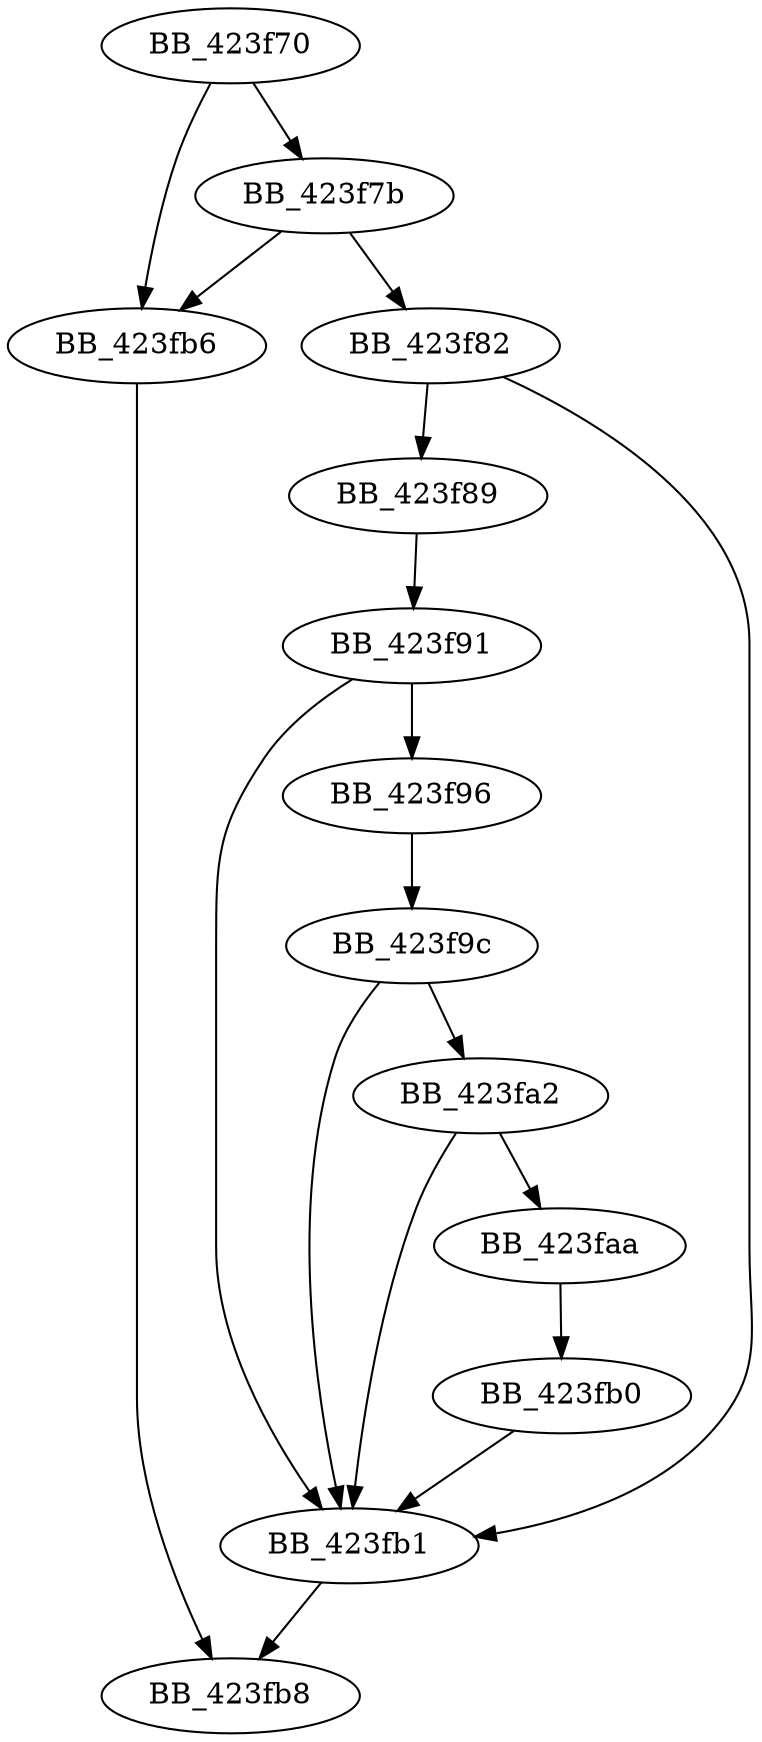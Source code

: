 DiGraph __updatetlocinfoEx_nolock{
BB_423f70->BB_423f7b
BB_423f70->BB_423fb6
BB_423f7b->BB_423f82
BB_423f7b->BB_423fb6
BB_423f82->BB_423f89
BB_423f82->BB_423fb1
BB_423f89->BB_423f91
BB_423f91->BB_423f96
BB_423f91->BB_423fb1
BB_423f96->BB_423f9c
BB_423f9c->BB_423fa2
BB_423f9c->BB_423fb1
BB_423fa2->BB_423faa
BB_423fa2->BB_423fb1
BB_423faa->BB_423fb0
BB_423fb0->BB_423fb1
BB_423fb1->BB_423fb8
BB_423fb6->BB_423fb8
}
